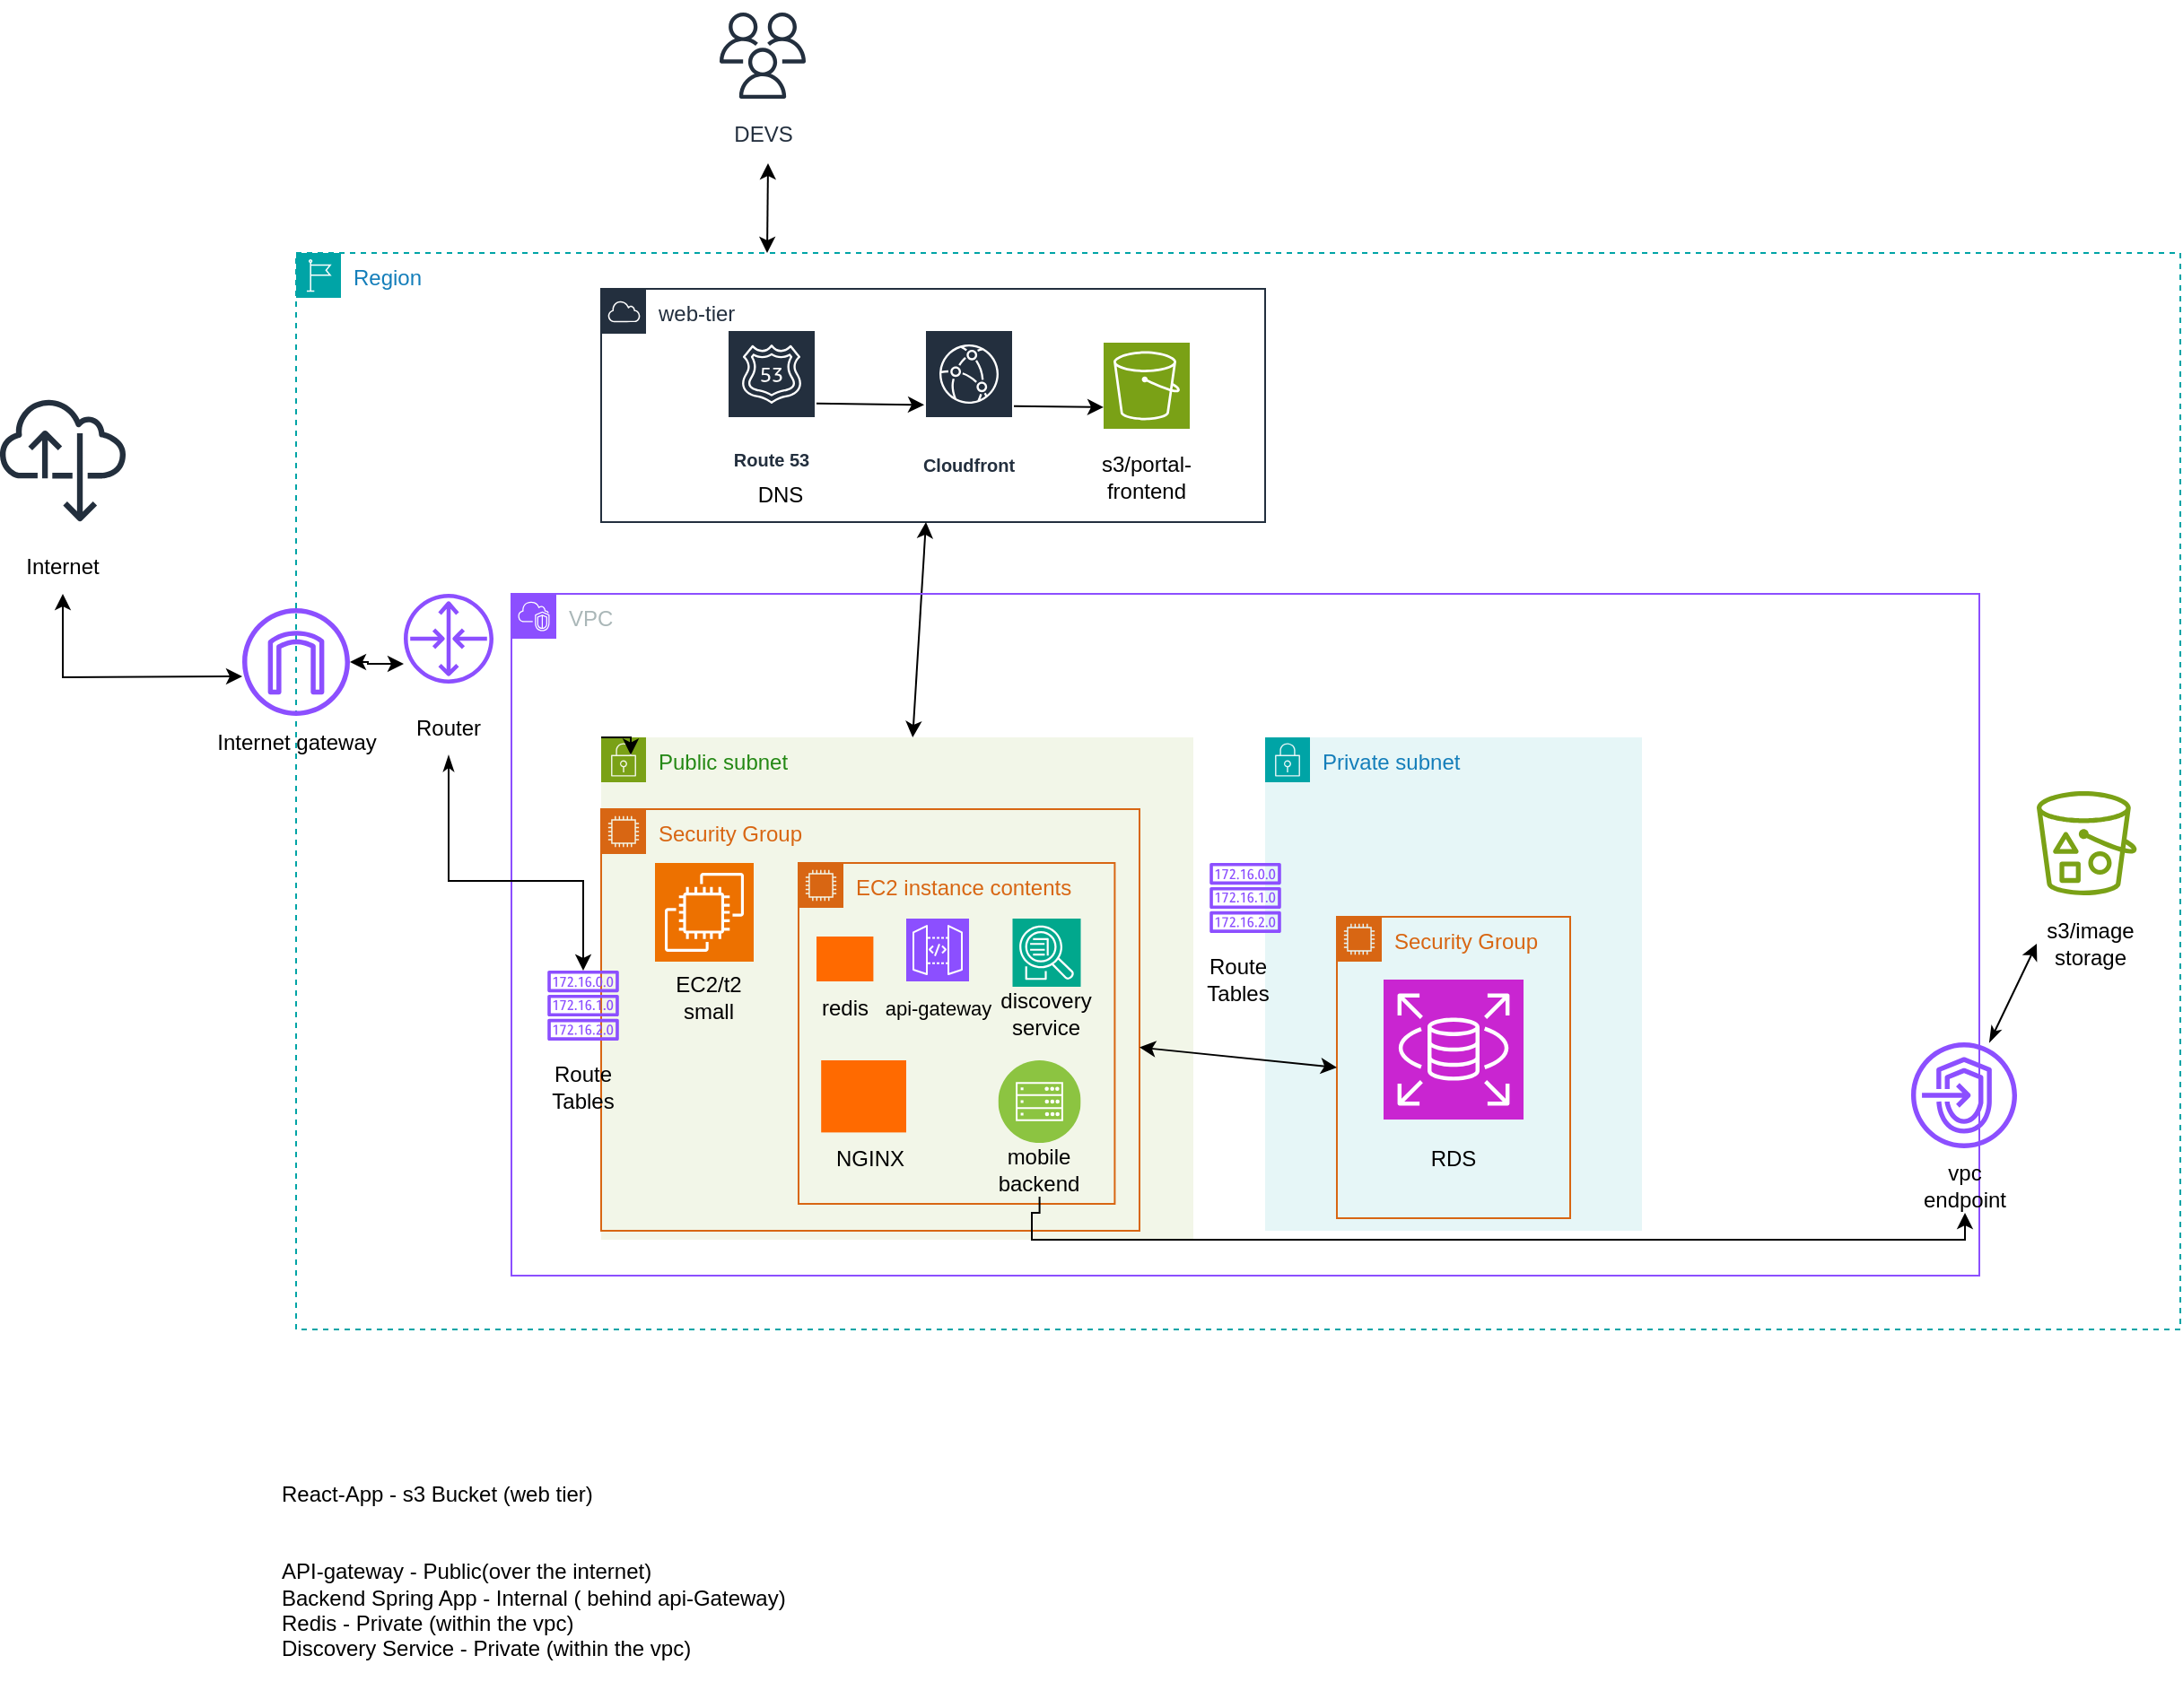 <mxfile version="28.1.0">
  <diagram name="Page-1" id="sr5t4fv4FCllP_WT2feZ">
    <mxGraphModel dx="2168" dy="1944" grid="1" gridSize="10" guides="1" tooltips="1" connect="1" arrows="1" fold="1" page="1" pageScale="1" pageWidth="850" pageHeight="1100" math="0" shadow="0">
      <root>
        <mxCell id="0" />
        <mxCell id="1" parent="0" />
        <mxCell id="tWYqNwP9_KPiIrIVjZ15-1" value="Region" style="points=[[0,0],[0.25,0],[0.5,0],[0.75,0],[1,0],[1,0.25],[1,0.5],[1,0.75],[1,1],[0.75,1],[0.5,1],[0.25,1],[0,1],[0,0.75],[0,0.5],[0,0.25]];outlineConnect=0;gradientColor=none;html=1;whiteSpace=wrap;fontSize=12;fontStyle=0;container=1;pointerEvents=0;collapsible=0;recursiveResize=0;shape=mxgraph.aws4.group;grIcon=mxgraph.aws4.group_region;strokeColor=#00A4A6;fillColor=none;verticalAlign=top;align=left;spacingLeft=30;fontColor=#147EBA;dashed=1;" parent="1" vertex="1">
          <mxGeometry x="-100" y="30" width="1050" height="600" as="geometry" />
        </mxCell>
        <mxCell id="tWYqNwP9_KPiIrIVjZ15-12" value="" style="sketch=0;outlineConnect=0;fontColor=#232F3E;gradientColor=none;fillColor=#7AA116;strokeColor=none;dashed=0;verticalLabelPosition=bottom;verticalAlign=top;align=center;html=1;fontSize=12;fontStyle=0;aspect=fixed;pointerEvents=1;shape=mxgraph.aws4.bucket_with_objects;" parent="tWYqNwP9_KPiIrIVjZ15-1" vertex="1">
          <mxGeometry x="970" y="300" width="55.77" height="58" as="geometry" />
        </mxCell>
        <mxCell id="tWYqNwP9_KPiIrIVjZ15-28" value="" style="sketch=0;outlineConnect=0;fontColor=#232F3E;gradientColor=none;fillColor=#8C4FFF;strokeColor=none;dashed=0;verticalLabelPosition=bottom;verticalAlign=top;align=center;html=1;fontSize=12;fontStyle=0;aspect=fixed;pointerEvents=1;shape=mxgraph.aws4.router;" parent="tWYqNwP9_KPiIrIVjZ15-1" vertex="1">
          <mxGeometry x="60" y="190" width="50" height="50" as="geometry" />
        </mxCell>
        <mxCell id="tWYqNwP9_KPiIrIVjZ15-19" value="web-tier" style="points=[[0,0],[0.25,0],[0.5,0],[0.75,0],[1,0],[1,0.25],[1,0.5],[1,0.75],[1,1],[0.75,1],[0.5,1],[0.25,1],[0,1],[0,0.75],[0,0.5],[0,0.25]];outlineConnect=0;gradientColor=none;html=1;whiteSpace=wrap;fontSize=12;fontStyle=0;container=1;pointerEvents=0;collapsible=0;recursiveResize=0;shape=mxgraph.aws4.group;grIcon=mxgraph.aws4.group_aws_cloud;strokeColor=#232F3E;fillColor=none;verticalAlign=top;align=left;spacingLeft=30;fontColor=#232F3E;dashed=0;" parent="tWYqNwP9_KPiIrIVjZ15-1" vertex="1">
          <mxGeometry x="170" y="20" width="370" height="130" as="geometry" />
        </mxCell>
        <mxCell id="tWYqNwP9_KPiIrIVjZ15-18" value="Cloudfront" style="sketch=0;outlineConnect=0;fontColor=#232F3E;gradientColor=none;strokeColor=#ffffff;fillColor=#232F3E;dashed=0;verticalLabelPosition=middle;verticalAlign=bottom;align=center;html=1;whiteSpace=wrap;fontSize=10;fontStyle=1;spacing=3;shape=mxgraph.aws4.productIcon;prIcon=mxgraph.aws4.cloudfront;" parent="tWYqNwP9_KPiIrIVjZ15-19" vertex="1">
          <mxGeometry x="180" y="22.5" width="50" height="85" as="geometry" />
        </mxCell>
        <mxCell id="tWYqNwP9_KPiIrIVjZ15-13" value="" style="sketch=0;points=[[0,0,0],[0.25,0,0],[0.5,0,0],[0.75,0,0],[1,0,0],[0,1,0],[0.25,1,0],[0.5,1,0],[0.75,1,0],[1,1,0],[0,0.25,0],[0,0.5,0],[0,0.75,0],[1,0.25,0],[1,0.5,0],[1,0.75,0]];outlineConnect=0;fontColor=#232F3E;fillColor=#7AA116;strokeColor=#ffffff;dashed=0;verticalLabelPosition=bottom;verticalAlign=top;align=center;html=1;fontSize=12;fontStyle=0;aspect=fixed;shape=mxgraph.aws4.resourceIcon;resIcon=mxgraph.aws4.s3;" parent="tWYqNwP9_KPiIrIVjZ15-19" vertex="1">
          <mxGeometry x="280" y="30" width="48" height="48" as="geometry" />
        </mxCell>
        <mxCell id="tWYqNwP9_KPiIrIVjZ15-65" style="rounded=0;orthogonalLoop=1;jettySize=auto;html=1;" parent="tWYqNwP9_KPiIrIVjZ15-19" source="tWYqNwP9_KPiIrIVjZ15-17" target="tWYqNwP9_KPiIrIVjZ15-18" edge="1">
          <mxGeometry relative="1" as="geometry" />
        </mxCell>
        <mxCell id="tWYqNwP9_KPiIrIVjZ15-17" value="Route 53" style="sketch=0;outlineConnect=0;fontColor=#232F3E;gradientColor=none;strokeColor=#ffffff;fillColor=#232F3E;dashed=0;verticalLabelPosition=middle;verticalAlign=bottom;align=center;html=1;whiteSpace=wrap;fontSize=10;fontStyle=1;spacing=3;shape=mxgraph.aws4.productIcon;prIcon=mxgraph.aws4.route_53;" parent="tWYqNwP9_KPiIrIVjZ15-19" vertex="1">
          <mxGeometry x="70" y="22.5" width="50" height="82" as="geometry" />
        </mxCell>
        <mxCell id="tWYqNwP9_KPiIrIVjZ15-40" value="s3/portal-frontend" style="text;strokeColor=none;align=center;fillColor=none;html=1;verticalAlign=middle;whiteSpace=wrap;rounded=0;" parent="tWYqNwP9_KPiIrIVjZ15-19" vertex="1">
          <mxGeometry x="274" y="90" width="60" height="30" as="geometry" />
        </mxCell>
        <mxCell id="tWYqNwP9_KPiIrIVjZ15-66" style="rounded=0;orthogonalLoop=1;jettySize=auto;html=1;entryX=0;entryY=0.75;entryDx=0;entryDy=0;entryPerimeter=0;" parent="tWYqNwP9_KPiIrIVjZ15-19" source="tWYqNwP9_KPiIrIVjZ15-18" target="tWYqNwP9_KPiIrIVjZ15-13" edge="1">
          <mxGeometry relative="1" as="geometry" />
        </mxCell>
        <mxCell id="tWYqNwP9_KPiIrIVjZ15-79" value="DNS" style="text;strokeColor=none;align=center;fillColor=none;html=1;verticalAlign=middle;whiteSpace=wrap;rounded=0;" parent="tWYqNwP9_KPiIrIVjZ15-19" vertex="1">
          <mxGeometry x="70" y="100" width="60" height="30" as="geometry" />
        </mxCell>
        <mxCell id="tWYqNwP9_KPiIrIVjZ15-41" value="s3/image storage" style="text;strokeColor=none;align=center;fillColor=none;html=1;verticalAlign=middle;whiteSpace=wrap;rounded=0;" parent="tWYqNwP9_KPiIrIVjZ15-1" vertex="1">
          <mxGeometry x="970" y="370" width="60" height="30" as="geometry" />
        </mxCell>
        <mxCell id="tWYqNwP9_KPiIrIVjZ15-42" value="Router" style="text;strokeColor=none;align=center;fillColor=none;html=1;verticalAlign=middle;whiteSpace=wrap;rounded=0;" parent="tWYqNwP9_KPiIrIVjZ15-1" vertex="1">
          <mxGeometry x="55" y="250" width="60" height="30" as="geometry" />
        </mxCell>
        <mxCell id="7XpoOyvBtXWNXjfCPLaB-6" style="edgeStyle=none;rounded=0;orthogonalLoop=1;jettySize=auto;html=1;startArrow=classic;startFill=1;" edge="1" parent="tWYqNwP9_KPiIrIVjZ15-1" source="tWYqNwP9_KPiIrIVjZ15-19" target="tWYqNwP9_KPiIrIVjZ15-3">
          <mxGeometry relative="1" as="geometry" />
        </mxCell>
        <mxCell id="tWYqNwP9_KPiIrIVjZ15-2" value="VPC" style="points=[[0,0],[0.25,0],[0.5,0],[0.75,0],[1,0],[1,0.25],[1,0.5],[1,0.75],[1,1],[0.75,1],[0.5,1],[0.25,1],[0,1],[0,0.75],[0,0.5],[0,0.25]];outlineConnect=0;gradientColor=none;html=1;whiteSpace=wrap;fontSize=12;fontStyle=0;container=1;pointerEvents=0;collapsible=0;recursiveResize=0;shape=mxgraph.aws4.group;grIcon=mxgraph.aws4.group_vpc2;strokeColor=#8C4FFF;fillColor=none;verticalAlign=top;align=left;spacingLeft=30;fontColor=#AAB7B8;dashed=0;" parent="1" vertex="1">
          <mxGeometry x="20" y="220" width="818" height="380" as="geometry" />
        </mxCell>
        <mxCell id="tWYqNwP9_KPiIrIVjZ15-3" value="Public subnet" style="points=[[0,0],[0.25,0],[0.5,0],[0.75,0],[1,0],[1,0.25],[1,0.5],[1,0.75],[1,1],[0.75,1],[0.5,1],[0.25,1],[0,1],[0,0.75],[0,0.5],[0,0.25]];outlineConnect=0;gradientColor=none;html=1;whiteSpace=wrap;fontSize=12;fontStyle=0;container=1;pointerEvents=0;collapsible=0;recursiveResize=0;shape=mxgraph.aws4.group;grIcon=mxgraph.aws4.group_security_group;grStroke=0;strokeColor=#7AA116;fillColor=#F2F6E8;verticalAlign=top;align=left;spacingLeft=30;fontColor=#248814;dashed=0;" parent="tWYqNwP9_KPiIrIVjZ15-2" vertex="1">
          <mxGeometry x="50" y="80" width="330" height="280" as="geometry" />
        </mxCell>
        <mxCell id="tWYqNwP9_KPiIrIVjZ15-5" value="Security Group" style="points=[[0,0],[0.25,0],[0.5,0],[0.75,0],[1,0],[1,0.25],[1,0.5],[1,0.75],[1,1],[0.75,1],[0.5,1],[0.25,1],[0,1],[0,0.75],[0,0.5],[0,0.25]];outlineConnect=0;gradientColor=none;html=1;whiteSpace=wrap;fontSize=12;fontStyle=0;container=1;pointerEvents=0;collapsible=0;recursiveResize=0;shape=mxgraph.aws4.group;grIcon=mxgraph.aws4.group_ec2_instance_contents;strokeColor=#D86613;fillColor=none;verticalAlign=top;align=left;spacingLeft=30;fontColor=#D86613;dashed=0;" parent="tWYqNwP9_KPiIrIVjZ15-3" vertex="1">
          <mxGeometry y="40" width="300" height="235" as="geometry" />
        </mxCell>
        <mxCell id="tWYqNwP9_KPiIrIVjZ15-7" value="" style="sketch=0;points=[[0,0,0],[0.25,0,0],[0.5,0,0],[0.75,0,0],[1,0,0],[0,1,0],[0.25,1,0],[0.5,1,0],[0.75,1,0],[1,1,0],[0,0.25,0],[0,0.5,0],[0,0.75,0],[1,0.25,0],[1,0.5,0],[1,0.75,0]];outlineConnect=0;fontColor=#232F3E;fillColor=#ED7100;strokeColor=#ffffff;dashed=0;verticalLabelPosition=bottom;verticalAlign=top;align=center;html=1;fontSize=12;fontStyle=0;aspect=fixed;shape=mxgraph.aws4.resourceIcon;resIcon=mxgraph.aws4.ec2;" parent="tWYqNwP9_KPiIrIVjZ15-5" vertex="1">
          <mxGeometry x="30" y="30" width="55" height="55" as="geometry" />
        </mxCell>
        <mxCell id="tWYqNwP9_KPiIrIVjZ15-50" value="EC2/t2 small" style="text;strokeColor=none;align=center;fillColor=none;html=1;verticalAlign=middle;whiteSpace=wrap;rounded=0;" parent="tWYqNwP9_KPiIrIVjZ15-5" vertex="1">
          <mxGeometry x="30" y="90" width="60" height="30" as="geometry" />
        </mxCell>
        <mxCell id="tWYqNwP9_KPiIrIVjZ15-20" value="EC2 instance contents" style="points=[[0,0],[0.25,0],[0.5,0],[0.75,0],[1,0],[1,0.25],[1,0.5],[1,0.75],[1,1],[0.75,1],[0.5,1],[0.25,1],[0,1],[0,0.75],[0,0.5],[0,0.25]];outlineConnect=0;gradientColor=none;html=1;whiteSpace=wrap;fontSize=12;fontStyle=0;container=1;pointerEvents=0;collapsible=0;recursiveResize=0;shape=mxgraph.aws4.group;grIcon=mxgraph.aws4.group_ec2_instance_contents;strokeColor=#D86613;fillColor=none;verticalAlign=top;align=left;spacingLeft=30;fontColor=#D86613;dashed=0;" parent="tWYqNwP9_KPiIrIVjZ15-5" vertex="1">
          <mxGeometry x="110" y="30" width="176.2" height="190" as="geometry" />
        </mxCell>
        <mxCell id="tWYqNwP9_KPiIrIVjZ15-52" value="" style="points=[];aspect=fixed;html=1;align=center;shadow=0;dashed=0;fillColor=#FF6A00;strokeColor=none;shape=mxgraph.alibaba_cloud.redis_kvstore;" parent="tWYqNwP9_KPiIrIVjZ15-20" vertex="1">
          <mxGeometry x="10" y="41" width="31.7" height="25" as="geometry" />
        </mxCell>
        <mxCell id="tWYqNwP9_KPiIrIVjZ15-53" value="" style="sketch=0;points=[[0,0,0],[0.25,0,0],[0.5,0,0],[0.75,0,0],[1,0,0],[0,1,0],[0.25,1,0],[0.5,1,0],[0.75,1,0],[1,1,0],[0,0.25,0],[0,0.5,0],[0,0.75,0],[1,0.25,0],[1,0.5,0],[1,0.75,0]];outlineConnect=0;fontColor=#232F3E;fillColor=#8C4FFF;strokeColor=#ffffff;dashed=0;verticalLabelPosition=bottom;verticalAlign=top;align=center;html=1;fontSize=12;fontStyle=0;aspect=fixed;shape=mxgraph.aws4.resourceIcon;resIcon=mxgraph.aws4.api_gateway;" parent="tWYqNwP9_KPiIrIVjZ15-20" vertex="1">
          <mxGeometry x="60" y="31" width="35" height="35" as="geometry" />
        </mxCell>
        <mxCell id="tWYqNwP9_KPiIrIVjZ15-54" value="redis" style="text;strokeColor=none;align=center;fillColor=none;html=1;verticalAlign=middle;whiteSpace=wrap;rounded=0;" parent="tWYqNwP9_KPiIrIVjZ15-20" vertex="1">
          <mxGeometry x="-4.15" y="66" width="60" height="30" as="geometry" />
        </mxCell>
        <mxCell id="tWYqNwP9_KPiIrIVjZ15-55" value="&lt;font style=&quot;font-size: 11px;&quot;&gt;api-gateway&lt;/font&gt;" style="text;strokeColor=none;align=center;fillColor=none;html=1;verticalAlign=middle;whiteSpace=wrap;rounded=0;" parent="tWYqNwP9_KPiIrIVjZ15-20" vertex="1">
          <mxGeometry x="41.7" y="66" width="71.5" height="30" as="geometry" />
        </mxCell>
        <mxCell id="tWYqNwP9_KPiIrIVjZ15-56" value="" style="sketch=0;points=[[0,0,0],[0.25,0,0],[0.5,0,0],[0.75,0,0],[1,0,0],[0,1,0],[0.25,1,0],[0.5,1,0],[0.75,1,0],[1,1,0],[0,0.25,0],[0,0.5,0],[0,0.75,0],[1,0.25,0],[1,0.5,0],[1,0.75,0]];outlineConnect=0;fontColor=#232F3E;fillColor=#01A88D;strokeColor=#ffffff;dashed=0;verticalLabelPosition=bottom;verticalAlign=top;align=center;html=1;fontSize=12;fontStyle=0;aspect=fixed;shape=mxgraph.aws4.resourceIcon;resIcon=mxgraph.aws4.application_discovery_service;" parent="tWYqNwP9_KPiIrIVjZ15-20" vertex="1">
          <mxGeometry x="119.25" y="31" width="38" height="38" as="geometry" />
        </mxCell>
        <mxCell id="tWYqNwP9_KPiIrIVjZ15-57" value="discovery service" style="text;strokeColor=none;align=center;fillColor=none;html=1;verticalAlign=middle;whiteSpace=wrap;rounded=0;" parent="tWYqNwP9_KPiIrIVjZ15-20" vertex="1">
          <mxGeometry x="108.25" y="69" width="60" height="30" as="geometry" />
        </mxCell>
        <mxCell id="tWYqNwP9_KPiIrIVjZ15-58" value="" style="image;aspect=fixed;perimeter=ellipsePerimeter;html=1;align=center;shadow=0;dashed=0;fontColor=#4277BB;labelBackgroundColor=default;fontSize=12;spacingTop=3;image=img/lib/ibm/infrastructure/mobile_backend.svg;" parent="tWYqNwP9_KPiIrIVjZ15-20" vertex="1">
          <mxGeometry x="111.25" y="110" width="46" height="46" as="geometry" />
        </mxCell>
        <mxCell id="tWYqNwP9_KPiIrIVjZ15-59" value="mobile backend" style="text;strokeColor=none;align=center;fillColor=none;html=1;verticalAlign=middle;whiteSpace=wrap;rounded=0;" parent="tWYqNwP9_KPiIrIVjZ15-20" vertex="1">
          <mxGeometry x="104.25" y="156" width="60" height="30" as="geometry" />
        </mxCell>
        <mxCell id="7XpoOyvBtXWNXjfCPLaB-7" value="" style="points=[];aspect=fixed;html=1;align=center;shadow=0;dashed=0;fillColor=#FF6A00;strokeColor=none;shape=mxgraph.alibaba_cloud.alb_application_load_balancer_01;" vertex="1" parent="tWYqNwP9_KPiIrIVjZ15-20">
          <mxGeometry x="12.6" y="110.0" width="47.4" height="40.2" as="geometry" />
        </mxCell>
        <mxCell id="7XpoOyvBtXWNXjfCPLaB-8" value="NGINX" style="text;strokeColor=none;align=center;fillColor=none;html=1;verticalAlign=middle;whiteSpace=wrap;rounded=0;" vertex="1" parent="tWYqNwP9_KPiIrIVjZ15-20">
          <mxGeometry x="10" y="150.2" width="60" height="30" as="geometry" />
        </mxCell>
        <mxCell id="tWYqNwP9_KPiIrIVjZ15-4" value="Private subnet" style="points=[[0,0],[0.25,0],[0.5,0],[0.75,0],[1,0],[1,0.25],[1,0.5],[1,0.75],[1,1],[0.75,1],[0.5,1],[0.25,1],[0,1],[0,0.75],[0,0.5],[0,0.25]];outlineConnect=0;gradientColor=none;html=1;whiteSpace=wrap;fontSize=12;fontStyle=0;container=1;pointerEvents=0;collapsible=0;recursiveResize=0;shape=mxgraph.aws4.group;grIcon=mxgraph.aws4.group_security_group;grStroke=0;strokeColor=#00A4A6;fillColor=#E6F6F7;verticalAlign=top;align=left;spacingLeft=30;fontColor=#147EBA;dashed=0;" parent="tWYqNwP9_KPiIrIVjZ15-2" vertex="1">
          <mxGeometry x="420" y="80" width="210" height="275" as="geometry" />
        </mxCell>
        <mxCell id="tWYqNwP9_KPiIrIVjZ15-9" value="Security Group" style="points=[[0,0],[0.25,0],[0.5,0],[0.75,0],[1,0],[1,0.25],[1,0.5],[1,0.75],[1,1],[0.75,1],[0.5,1],[0.25,1],[0,1],[0,0.75],[0,0.5],[0,0.25]];outlineConnect=0;gradientColor=none;html=1;whiteSpace=wrap;fontSize=12;fontStyle=0;container=1;pointerEvents=0;collapsible=0;recursiveResize=0;shape=mxgraph.aws4.group;grIcon=mxgraph.aws4.group_ec2_instance_contents;strokeColor=#D86613;fillColor=none;verticalAlign=top;align=left;spacingLeft=30;fontColor=#D86613;dashed=0;" parent="tWYqNwP9_KPiIrIVjZ15-4" vertex="1">
          <mxGeometry x="40" y="100" width="130" height="168" as="geometry" />
        </mxCell>
        <mxCell id="tWYqNwP9_KPiIrIVjZ15-8" value="" style="sketch=0;points=[[0,0,0],[0.25,0,0],[0.5,0,0],[0.75,0,0],[1,0,0],[0,1,0],[0.25,1,0],[0.5,1,0],[0.75,1,0],[1,1,0],[0,0.25,0],[0,0.5,0],[0,0.75,0],[1,0.25,0],[1,0.5,0],[1,0.75,0]];outlineConnect=0;fontColor=#232F3E;fillColor=#C925D1;strokeColor=#ffffff;dashed=0;verticalLabelPosition=bottom;verticalAlign=top;align=center;html=1;fontSize=12;fontStyle=0;aspect=fixed;shape=mxgraph.aws4.resourceIcon;resIcon=mxgraph.aws4.rds;" parent="tWYqNwP9_KPiIrIVjZ15-9" vertex="1">
          <mxGeometry x="26" y="35" width="78" height="78" as="geometry" />
        </mxCell>
        <mxCell id="tWYqNwP9_KPiIrIVjZ15-49" value="RDS" style="text;strokeColor=none;align=center;fillColor=none;html=1;verticalAlign=middle;whiteSpace=wrap;rounded=0;" parent="tWYqNwP9_KPiIrIVjZ15-9" vertex="1">
          <mxGeometry x="35" y="120" width="60" height="30" as="geometry" />
        </mxCell>
        <mxCell id="tWYqNwP9_KPiIrIVjZ15-16" style="edgeStyle=orthogonalEdgeStyle;rounded=0;orthogonalLoop=1;jettySize=auto;html=1;exitX=0;exitY=0;exitDx=0;exitDy=0;entryX=0.05;entryY=0.035;entryDx=0;entryDy=0;entryPerimeter=0;" parent="tWYqNwP9_KPiIrIVjZ15-2" source="tWYqNwP9_KPiIrIVjZ15-3" target="tWYqNwP9_KPiIrIVjZ15-3" edge="1">
          <mxGeometry relative="1" as="geometry" />
        </mxCell>
        <mxCell id="tWYqNwP9_KPiIrIVjZ15-27" value="" style="sketch=0;outlineConnect=0;fontColor=#232F3E;gradientColor=none;fillColor=#8C4FFF;strokeColor=none;dashed=0;verticalLabelPosition=bottom;verticalAlign=top;align=center;html=1;fontSize=12;fontStyle=0;aspect=fixed;pointerEvents=1;shape=mxgraph.aws4.route_table;" parent="tWYqNwP9_KPiIrIVjZ15-2" vertex="1">
          <mxGeometry x="20" y="210" width="40" height="38.98" as="geometry" />
        </mxCell>
        <mxCell id="tWYqNwP9_KPiIrIVjZ15-29" value="" style="sketch=0;outlineConnect=0;fontColor=#232F3E;gradientColor=none;fillColor=#8C4FFF;strokeColor=none;dashed=0;verticalLabelPosition=bottom;verticalAlign=top;align=center;html=1;fontSize=12;fontStyle=0;aspect=fixed;pointerEvents=1;shape=mxgraph.aws4.endpoints;" parent="tWYqNwP9_KPiIrIVjZ15-2" vertex="1">
          <mxGeometry x="780" y="250" width="59" height="59" as="geometry" />
        </mxCell>
        <mxCell id="tWYqNwP9_KPiIrIVjZ15-48" value="Route Tables" style="text;strokeColor=none;align=center;fillColor=none;html=1;verticalAlign=middle;whiteSpace=wrap;rounded=0;" parent="tWYqNwP9_KPiIrIVjZ15-2" vertex="1">
          <mxGeometry x="10" y="260" width="60" height="30" as="geometry" />
        </mxCell>
        <mxCell id="tWYqNwP9_KPiIrIVjZ15-60" value="vpc endpoint" style="text;strokeColor=none;align=center;fillColor=none;html=1;verticalAlign=middle;whiteSpace=wrap;rounded=0;" parent="tWYqNwP9_KPiIrIVjZ15-2" vertex="1">
          <mxGeometry x="780" y="315" width="60" height="30" as="geometry" />
        </mxCell>
        <mxCell id="tWYqNwP9_KPiIrIVjZ15-62" style="edgeStyle=orthogonalEdgeStyle;rounded=0;orthogonalLoop=1;jettySize=auto;html=1;entryX=0.5;entryY=1;entryDx=0;entryDy=0;" parent="tWYqNwP9_KPiIrIVjZ15-2" source="tWYqNwP9_KPiIrIVjZ15-59" target="tWYqNwP9_KPiIrIVjZ15-60" edge="1">
          <mxGeometry relative="1" as="geometry">
            <mxPoint x="740" y="290" as="targetPoint" />
            <Array as="points">
              <mxPoint x="294" y="345" />
              <mxPoint x="290" y="345" />
              <mxPoint x="290" y="360" />
              <mxPoint x="810" y="360" />
            </Array>
          </mxGeometry>
        </mxCell>
        <mxCell id="tWYqNwP9_KPiIrIVjZ15-47" value="" style="sketch=0;outlineConnect=0;fontColor=#232F3E;gradientColor=none;fillColor=#8C4FFF;strokeColor=none;dashed=0;verticalLabelPosition=bottom;verticalAlign=top;align=center;html=1;fontSize=12;fontStyle=0;aspect=fixed;pointerEvents=1;shape=mxgraph.aws4.route_table;" parent="tWYqNwP9_KPiIrIVjZ15-2" vertex="1">
          <mxGeometry x="389" y="150" width="40" height="38.98" as="geometry" />
        </mxCell>
        <mxCell id="tWYqNwP9_KPiIrIVjZ15-46" value="Route Tables" style="text;strokeColor=none;align=center;fillColor=none;html=1;verticalAlign=middle;whiteSpace=wrap;rounded=0;" parent="tWYqNwP9_KPiIrIVjZ15-2" vertex="1">
          <mxGeometry x="375" y="200" width="60" height="30" as="geometry" />
        </mxCell>
        <mxCell id="tWYqNwP9_KPiIrIVjZ15-84" style="edgeStyle=none;rounded=0;orthogonalLoop=1;jettySize=auto;html=1;exitX=0;exitY=0.5;exitDx=0;exitDy=0;startArrow=classic;startFill=1;" parent="tWYqNwP9_KPiIrIVjZ15-2" source="tWYqNwP9_KPiIrIVjZ15-9" target="tWYqNwP9_KPiIrIVjZ15-5" edge="1">
          <mxGeometry relative="1" as="geometry" />
        </mxCell>
        <mxCell id="tWYqNwP9_KPiIrIVjZ15-22" value="" style="sketch=0;outlineConnect=0;fontColor=#232F3E;gradientColor=none;fillColor=#232F3D;strokeColor=none;dashed=0;verticalLabelPosition=bottom;verticalAlign=top;align=center;html=1;fontSize=12;fontStyle=0;aspect=fixed;pointerEvents=1;shape=mxgraph.aws4.internet_alt22;" parent="1" vertex="1">
          <mxGeometry x="-265" y="110" width="70" height="70" as="geometry" />
        </mxCell>
        <mxCell id="tWYqNwP9_KPiIrIVjZ15-64" style="edgeStyle=orthogonalEdgeStyle;rounded=0;orthogonalLoop=1;jettySize=auto;html=1;startArrow=classic;startFill=1;" parent="1" source="tWYqNwP9_KPiIrIVjZ15-26" target="tWYqNwP9_KPiIrIVjZ15-28" edge="1">
          <mxGeometry relative="1" as="geometry">
            <mxPoint x="-50" y="258" as="targetPoint" />
            <Array as="points">
              <mxPoint x="-60" y="258" />
              <mxPoint x="-60" y="259" />
            </Array>
          </mxGeometry>
        </mxCell>
        <mxCell id="7XpoOyvBtXWNXjfCPLaB-4" style="edgeStyle=orthogonalEdgeStyle;rounded=0;orthogonalLoop=1;jettySize=auto;html=1;entryX=0.5;entryY=1;entryDx=0;entryDy=0;startArrow=classic;startFill=1;" edge="1" parent="1" target="7XpoOyvBtXWNXjfCPLaB-1">
          <mxGeometry relative="1" as="geometry">
            <mxPoint x="-130" y="266" as="sourcePoint" />
            <mxPoint x="-230" y="228" as="targetPoint" />
          </mxGeometry>
        </mxCell>
        <mxCell id="tWYqNwP9_KPiIrIVjZ15-26" value="" style="sketch=0;outlineConnect=0;fontColor=#232F3E;gradientColor=none;fillColor=#8C4FFF;strokeColor=none;dashed=0;verticalLabelPosition=bottom;verticalAlign=top;align=center;html=1;fontSize=12;fontStyle=0;aspect=fixed;pointerEvents=1;shape=mxgraph.aws4.internet_gateway;" parent="1" vertex="1">
          <mxGeometry x="-130" y="228" width="60" height="60" as="geometry" />
        </mxCell>
        <mxCell id="tWYqNwP9_KPiIrIVjZ15-45" value="Internet gateway" style="text;html=1;align=center;verticalAlign=middle;resizable=0;points=[];autosize=1;strokeColor=none;fillColor=none;" parent="1" vertex="1">
          <mxGeometry x="-155" y="288" width="110" height="30" as="geometry" />
        </mxCell>
        <mxCell id="tWYqNwP9_KPiIrIVjZ15-63" style="edgeStyle=orthogonalEdgeStyle;rounded=0;orthogonalLoop=1;jettySize=auto;html=1;startArrow=classicThin;startFill=1;" parent="1" source="tWYqNwP9_KPiIrIVjZ15-42" target="tWYqNwP9_KPiIrIVjZ15-27" edge="1">
          <mxGeometry relative="1" as="geometry">
            <Array as="points">
              <mxPoint x="-15" y="380" />
              <mxPoint x="60" y="380" />
            </Array>
          </mxGeometry>
        </mxCell>
        <mxCell id="tWYqNwP9_KPiIrIVjZ15-78" style="edgeStyle=none;rounded=0;orthogonalLoop=1;jettySize=auto;html=1;entryX=0.25;entryY=0;entryDx=0;entryDy=0;startArrow=classic;startFill=1;" parent="1" target="tWYqNwP9_KPiIrIVjZ15-1" edge="1">
          <mxGeometry relative="1" as="geometry">
            <mxPoint x="163" y="-20" as="sourcePoint" />
          </mxGeometry>
        </mxCell>
        <mxCell id="tWYqNwP9_KPiIrIVjZ15-68" value="DEVS" style="sketch=0;outlineConnect=0;fontColor=#232F3E;gradientColor=none;strokeColor=#232F3E;fillColor=#ffffff;dashed=0;verticalLabelPosition=bottom;verticalAlign=top;align=center;html=1;fontSize=12;fontStyle=0;aspect=fixed;shape=mxgraph.aws4.resourceIcon;resIcon=mxgraph.aws4.users;" parent="1" vertex="1">
          <mxGeometry x="130" y="-110" width="60" height="60" as="geometry" />
        </mxCell>
        <mxCell id="tWYqNwP9_KPiIrIVjZ15-80" value="React-App - s3 Bucket (web tier)&lt;br&gt;&lt;br&gt;&lt;br&gt;API-gateway - Public(over the internet)&lt;div&gt;Backend Spring App - Internal ( behind api-Gateway)&lt;/div&gt;&lt;div&gt;Redis - Private (within the vpc)&lt;/div&gt;&lt;div&gt;Discovery Service - Private (within the vpc)&lt;/div&gt;" style="text;strokeColor=none;align=left;fillColor=none;html=1;verticalAlign=middle;whiteSpace=wrap;rounded=0;" parent="1" vertex="1">
          <mxGeometry x="-110" y="690" width="350" height="150" as="geometry" />
        </mxCell>
        <mxCell id="tWYqNwP9_KPiIrIVjZ15-81" style="edgeStyle=none;rounded=0;orthogonalLoop=1;jettySize=auto;html=1;entryX=0;entryY=0.5;entryDx=0;entryDy=0;startArrow=classicThin;startFill=1;" parent="1" source="tWYqNwP9_KPiIrIVjZ15-29" target="tWYqNwP9_KPiIrIVjZ15-41" edge="1">
          <mxGeometry relative="1" as="geometry" />
        </mxCell>
        <mxCell id="7XpoOyvBtXWNXjfCPLaB-1" value="Internet" style="text;strokeColor=none;align=center;fillColor=none;html=1;verticalAlign=middle;whiteSpace=wrap;rounded=0;" vertex="1" parent="1">
          <mxGeometry x="-260" y="190" width="60" height="30" as="geometry" />
        </mxCell>
      </root>
    </mxGraphModel>
  </diagram>
</mxfile>
